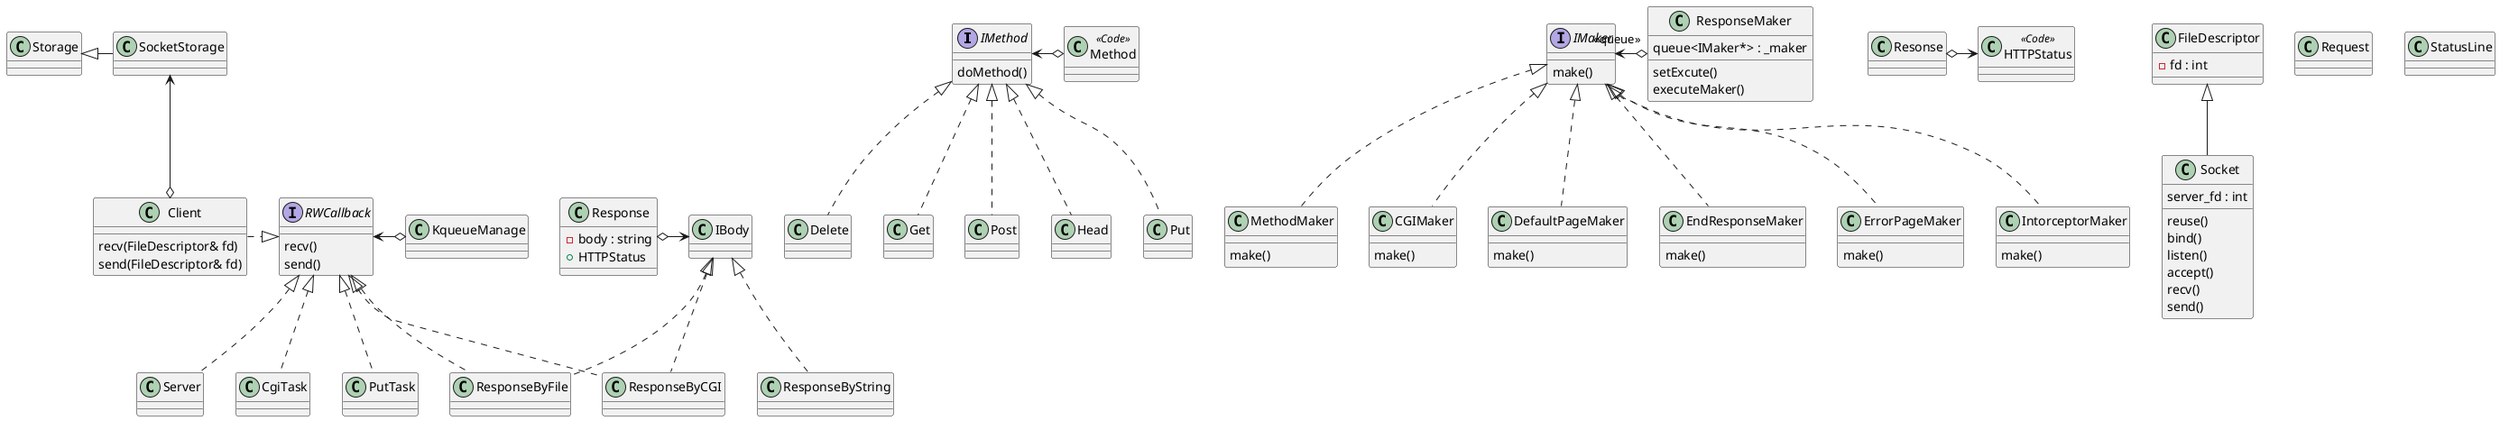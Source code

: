 @startuml
'uml reference
'https://plantuml.com/ko/class-diagram
'https://www.nextree.co.kr/p6753/
'!theme cerulean


''''''''''''''
''''''''''''''
'relatioin
''''''''''''''
''''''''''''''

interface IMethod {
	doMethod()
}

class Method <<Code>>
IMethod <--righto Method

class Delete
class Get
class Post
class Head
class Put

IMaker <---righto "<<queue>>" ResponseMaker
IMaker <|.. MethodMaker
IMaker <|.. CGIMaker
IMaker <|.. DefaultPageMaker
IMaker <|.. EndResponseMaker
IMaker <|.. ErrorPageMaker
IMaker <|.. IntorceptorMaker

interface IMaker {
	make()
}

class MethodMaker {
	make()
}
class ResponseMaker {
	queue<IMaker*> : _maker
	setExcute()
	executeMaker()
}


IMethod <|.. Get
IMethod <|.. Post
IMethod <|.. Delete
IMethod <|.. Head
IMethod <|.. Put

KqueueManage o--left> RWCallback

FileDescriptor <|-- Socket

Storage <|- SocketStorage

RWCallback <|.. Server
RWCallback <|.. ResponseByCGI
RWCallback <|.. ResponseByFile
RWCallback <|.. CgiTask
RWCallback <|.. PutTask
RWCallback <|...left Client


Response o--right> IBody
IBody <|.. ResponseByCGI
IBody <|.. ResponseByFile
IBody <|.. ResponseByString


Resonse o--right> HTTPStatus

SocketStorage <--o Client

class Client {
	recv(FileDescriptor& fd)
	send(FileDescriptor& fd)
}

class Response {
	-body : string
	+HTTPStatus
}

class Request
class Server
class Socket {
	server_fd : int
	reuse()
	bind()
	listen()
	accept()
	recv()
	send()
}

'class Webserv
'class Time
'class File
'class SHTTP
interface RWCallback {
	recv()
	send()
}
class FileDescriptor {
	-fd : int
}
class HTTPStatus <<Code>>
class Storage
class SocketStorage
class StatusLine
class KqueueManage

class CGIMaker {
	make() 
}
class DefaultPageMaker {
	make()
}
class EndResponseMaker {
	make()
}
class ErrorPageMaker {
	make()
}
class IntorceptorMaker {
	make()
}

''''''''''''''
''''''''''''''
'define
''''''''''''''
''''''''''''''


@enduml
